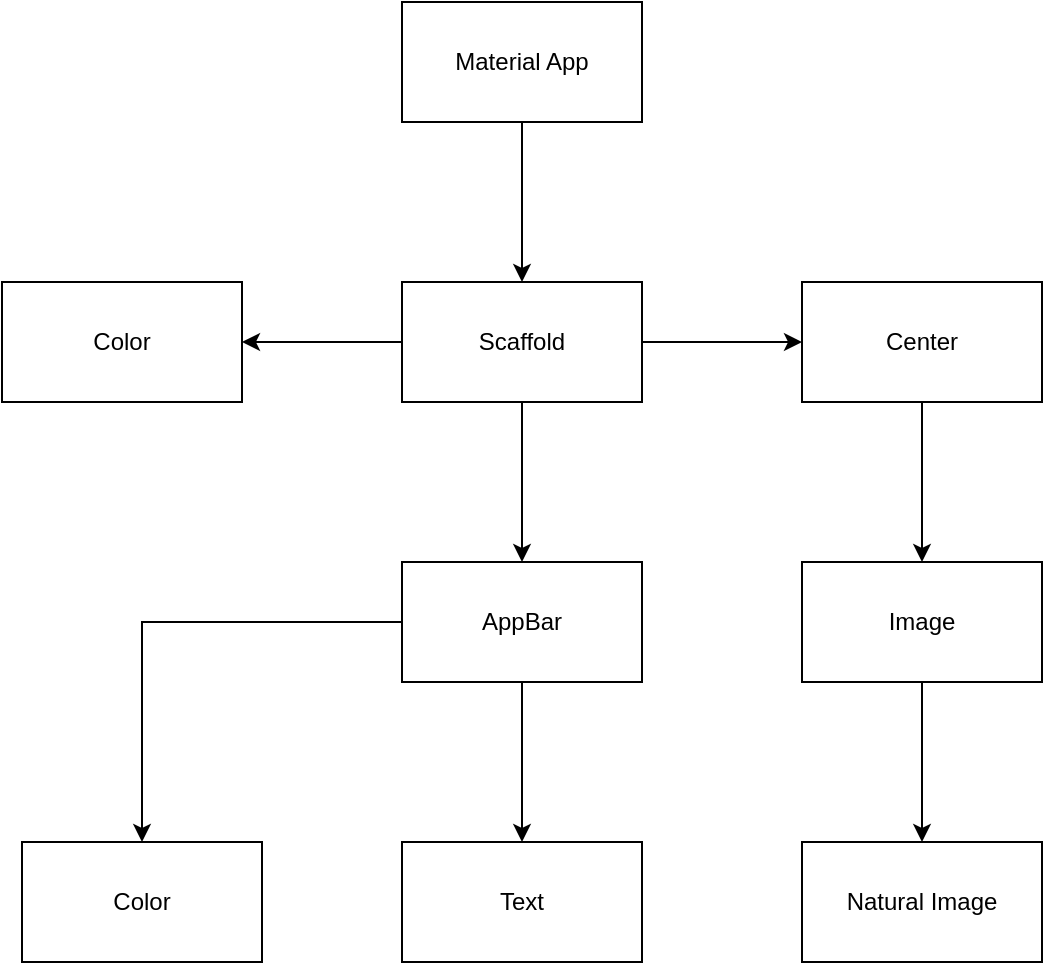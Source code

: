 <mxfile version="14.7.2" type="device"><diagram id="iklgTtaCo_VbTkIK8lxv" name="Page-1"><mxGraphModel dx="782" dy="437" grid="1" gridSize="10" guides="1" tooltips="1" connect="1" arrows="1" fold="1" page="1" pageScale="1" pageWidth="827" pageHeight="1169" math="0" shadow="0"><root><mxCell id="0"/><mxCell id="1" parent="0"/><mxCell id="oQ6_pA6a-Z3huKGn8C85-3" value="" style="edgeStyle=orthogonalEdgeStyle;rounded=0;orthogonalLoop=1;jettySize=auto;html=1;" edge="1" parent="1" source="oQ6_pA6a-Z3huKGn8C85-1" target="oQ6_pA6a-Z3huKGn8C85-2"><mxGeometry relative="1" as="geometry"/></mxCell><mxCell id="oQ6_pA6a-Z3huKGn8C85-1" value="Material App" style="rounded=0;whiteSpace=wrap;html=1;" vertex="1" parent="1"><mxGeometry x="330" y="60" width="120" height="60" as="geometry"/></mxCell><mxCell id="oQ6_pA6a-Z3huKGn8C85-5" value="" style="edgeStyle=orthogonalEdgeStyle;rounded=0;orthogonalLoop=1;jettySize=auto;html=1;" edge="1" parent="1" source="oQ6_pA6a-Z3huKGn8C85-2" target="oQ6_pA6a-Z3huKGn8C85-4"><mxGeometry relative="1" as="geometry"/></mxCell><mxCell id="oQ6_pA6a-Z3huKGn8C85-7" value="" style="edgeStyle=orthogonalEdgeStyle;rounded=0;orthogonalLoop=1;jettySize=auto;html=1;" edge="1" parent="1" source="oQ6_pA6a-Z3huKGn8C85-2" target="oQ6_pA6a-Z3huKGn8C85-6"><mxGeometry relative="1" as="geometry"/></mxCell><mxCell id="oQ6_pA6a-Z3huKGn8C85-9" value="" style="edgeStyle=orthogonalEdgeStyle;rounded=0;orthogonalLoop=1;jettySize=auto;html=1;" edge="1" parent="1" source="oQ6_pA6a-Z3huKGn8C85-2" target="oQ6_pA6a-Z3huKGn8C85-8"><mxGeometry relative="1" as="geometry"/></mxCell><mxCell id="oQ6_pA6a-Z3huKGn8C85-2" value="Scaffold" style="rounded=0;whiteSpace=wrap;html=1;" vertex="1" parent="1"><mxGeometry x="330" y="200" width="120" height="60" as="geometry"/></mxCell><mxCell id="oQ6_pA6a-Z3huKGn8C85-4" value="Color" style="rounded=0;whiteSpace=wrap;html=1;" vertex="1" parent="1"><mxGeometry x="130" y="200" width="120" height="60" as="geometry"/></mxCell><mxCell id="oQ6_pA6a-Z3huKGn8C85-11" value="" style="edgeStyle=orthogonalEdgeStyle;rounded=0;orthogonalLoop=1;jettySize=auto;html=1;" edge="1" parent="1" source="oQ6_pA6a-Z3huKGn8C85-6" target="oQ6_pA6a-Z3huKGn8C85-10"><mxGeometry relative="1" as="geometry"/></mxCell><mxCell id="oQ6_pA6a-Z3huKGn8C85-6" value="Center" style="rounded=0;whiteSpace=wrap;html=1;" vertex="1" parent="1"><mxGeometry x="530" y="200" width="120" height="60" as="geometry"/></mxCell><mxCell id="oQ6_pA6a-Z3huKGn8C85-15" value="" style="edgeStyle=orthogonalEdgeStyle;rounded=0;orthogonalLoop=1;jettySize=auto;html=1;" edge="1" parent="1" source="oQ6_pA6a-Z3huKGn8C85-8" target="oQ6_pA6a-Z3huKGn8C85-14"><mxGeometry relative="1" as="geometry"/></mxCell><mxCell id="oQ6_pA6a-Z3huKGn8C85-17" value="" style="edgeStyle=orthogonalEdgeStyle;rounded=0;orthogonalLoop=1;jettySize=auto;html=1;" edge="1" parent="1" source="oQ6_pA6a-Z3huKGn8C85-8" target="oQ6_pA6a-Z3huKGn8C85-16"><mxGeometry relative="1" as="geometry"/></mxCell><mxCell id="oQ6_pA6a-Z3huKGn8C85-8" value="AppBar" style="rounded=0;whiteSpace=wrap;html=1;" vertex="1" parent="1"><mxGeometry x="330" y="340" width="120" height="60" as="geometry"/></mxCell><mxCell id="oQ6_pA6a-Z3huKGn8C85-13" value="" style="edgeStyle=orthogonalEdgeStyle;rounded=0;orthogonalLoop=1;jettySize=auto;html=1;" edge="1" parent="1" source="oQ6_pA6a-Z3huKGn8C85-10" target="oQ6_pA6a-Z3huKGn8C85-12"><mxGeometry relative="1" as="geometry"/></mxCell><mxCell id="oQ6_pA6a-Z3huKGn8C85-10" value="Image" style="rounded=0;whiteSpace=wrap;html=1;" vertex="1" parent="1"><mxGeometry x="530" y="340" width="120" height="60" as="geometry"/></mxCell><mxCell id="oQ6_pA6a-Z3huKGn8C85-12" value="Natural Image" style="rounded=0;whiteSpace=wrap;html=1;" vertex="1" parent="1"><mxGeometry x="530" y="480" width="120" height="60" as="geometry"/></mxCell><mxCell id="oQ6_pA6a-Z3huKGn8C85-14" value="Text" style="rounded=0;whiteSpace=wrap;html=1;" vertex="1" parent="1"><mxGeometry x="330" y="480" width="120" height="60" as="geometry"/></mxCell><mxCell id="oQ6_pA6a-Z3huKGn8C85-16" value="Color" style="rounded=0;whiteSpace=wrap;html=1;" vertex="1" parent="1"><mxGeometry x="140" y="480" width="120" height="60" as="geometry"/></mxCell></root></mxGraphModel></diagram></mxfile>